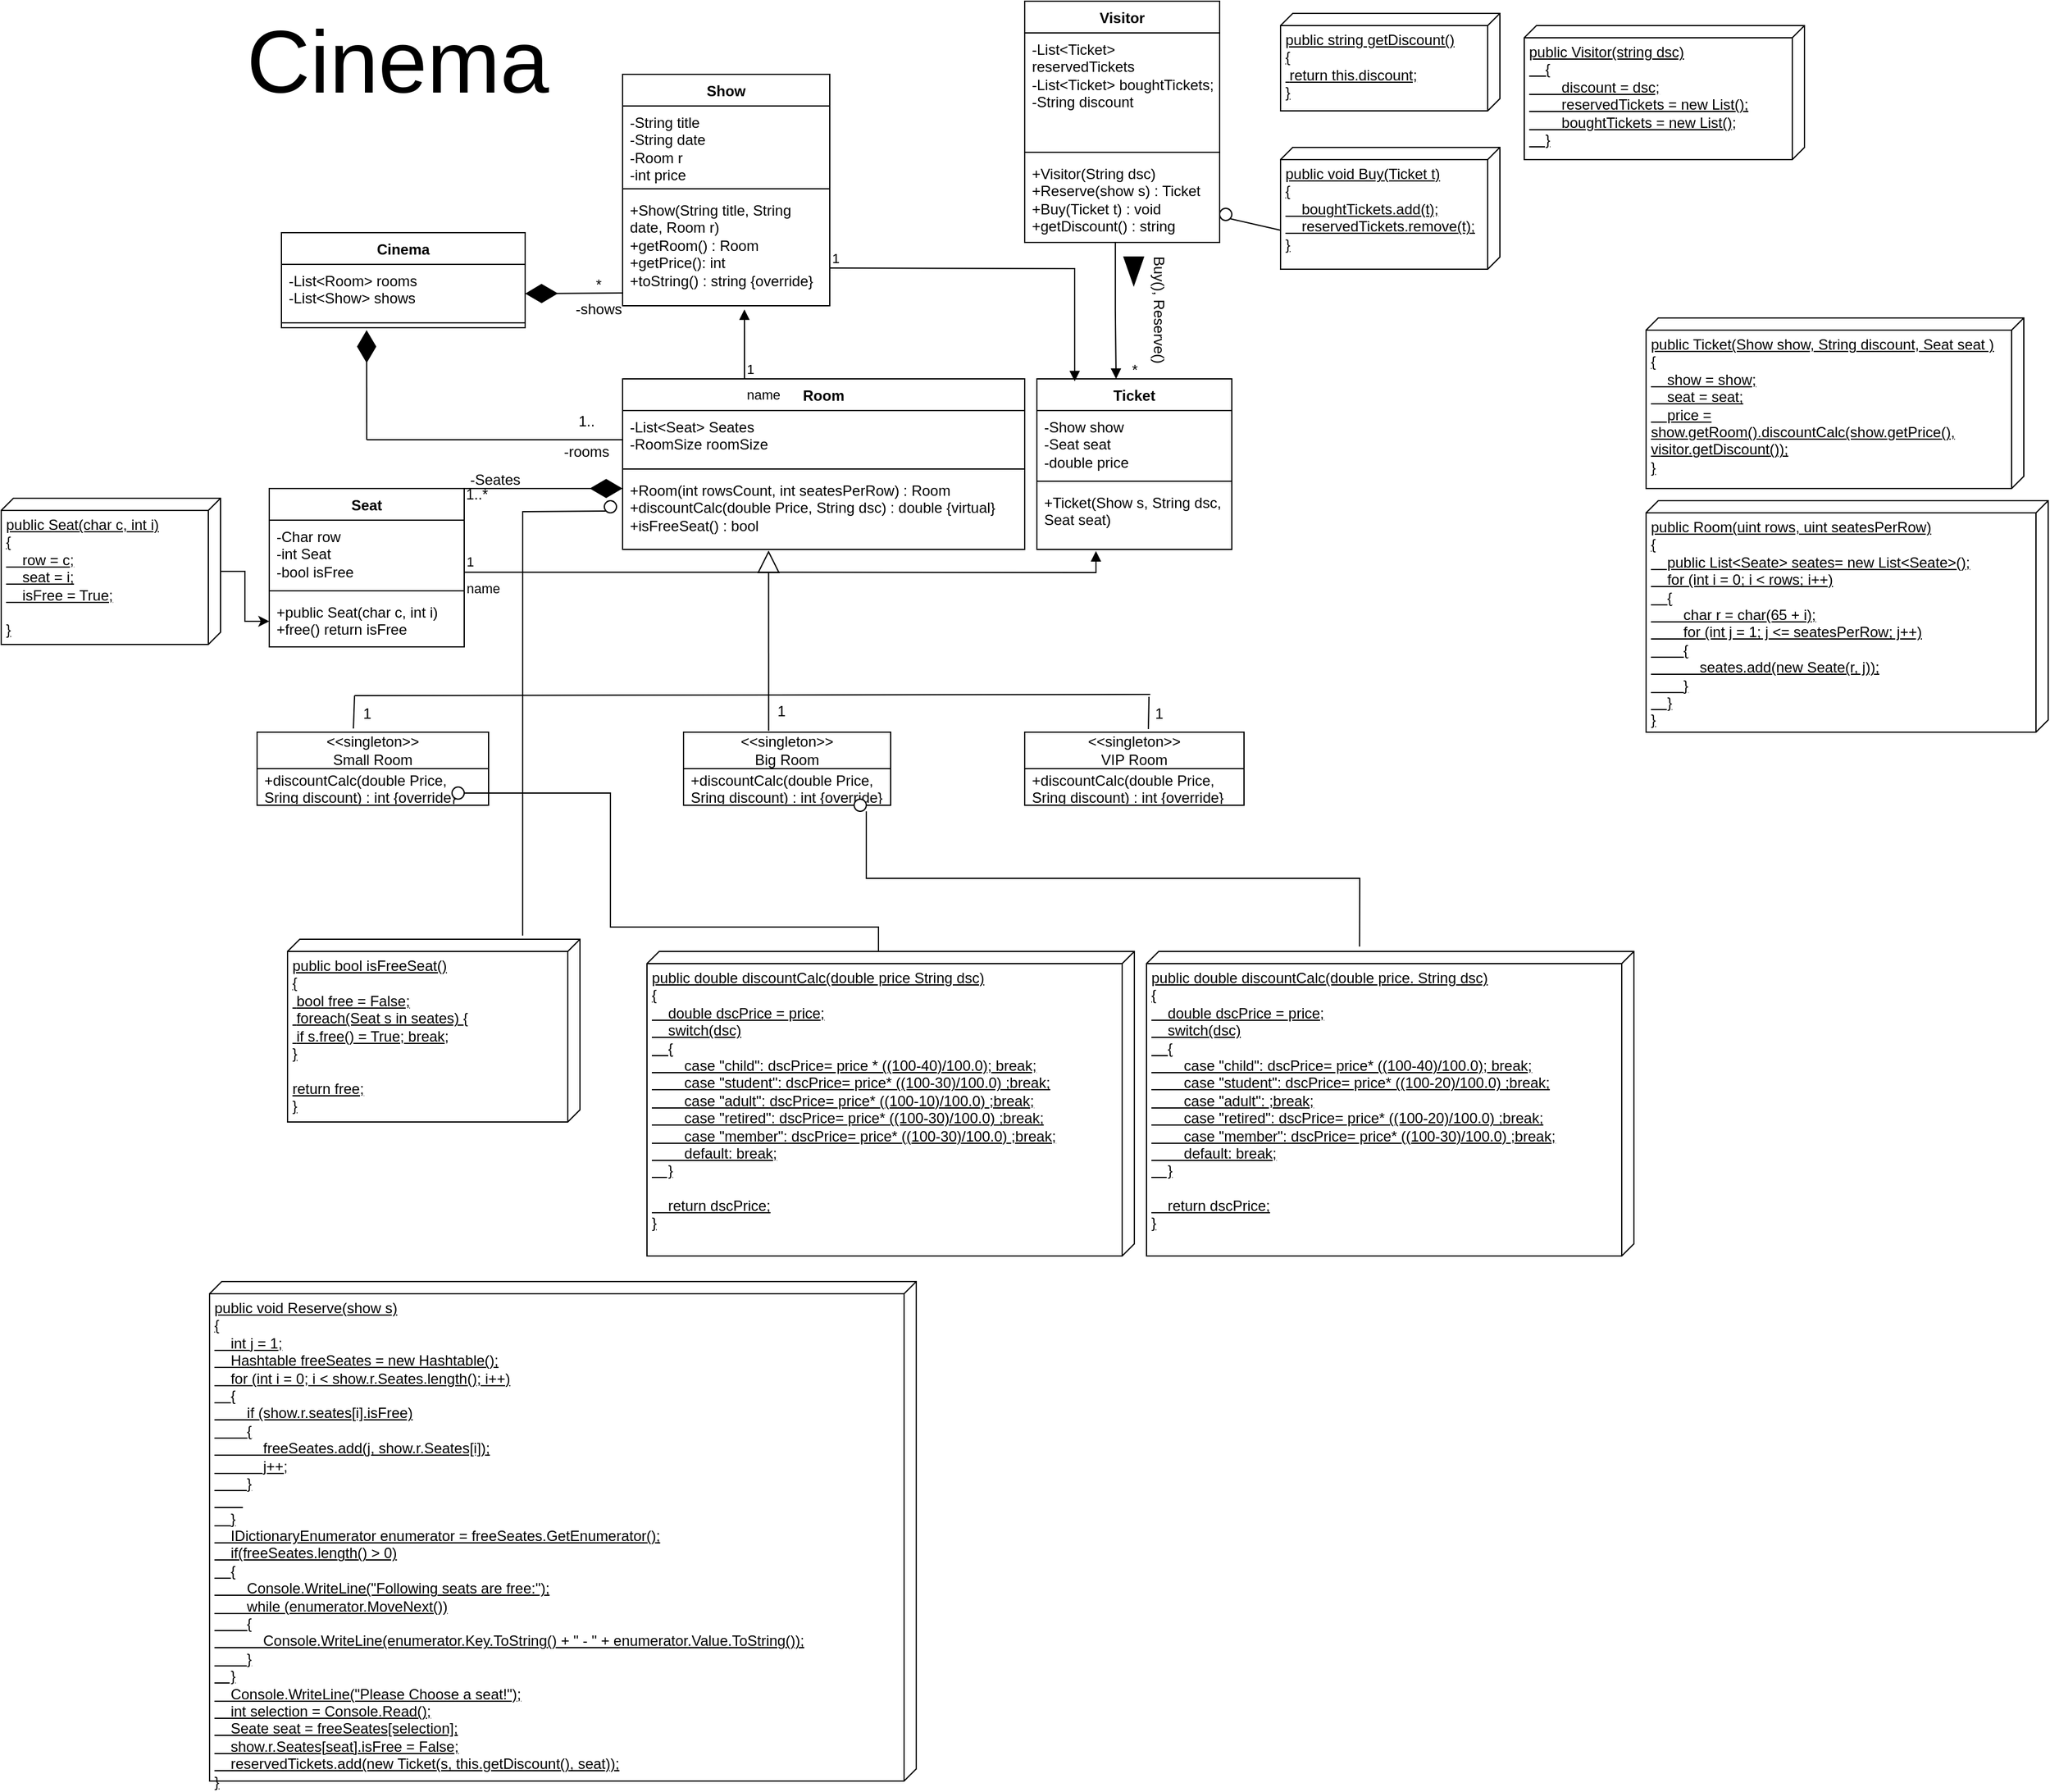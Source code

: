 <mxfile version="21.3.6" type="github">
  <diagram name="Page-1" id="c4acf3e9-155e-7222-9cf6-157b1a14988f">
    <mxGraphModel dx="1180" dy="178" grid="1" gridSize="10" guides="1" tooltips="1" connect="1" arrows="1" fold="1" page="1" pageScale="1" pageWidth="850" pageHeight="1100" background="none" math="0" shadow="0">
      <root>
        <mxCell id="0" />
        <mxCell id="1" parent="0" />
        <mxCell id="Fub8hcJ4NYJPcRC2N2-U-1" value="&amp;lt;&amp;lt;singleton&amp;gt;&amp;gt;&lt;br&gt;&lt;div&gt;Small Room&lt;/div&gt;" style="swimlane;fontStyle=0;childLayout=stackLayout;horizontal=1;startSize=30;horizontalStack=0;resizeParent=1;resizeParentMax=0;resizeLast=0;collapsible=1;marginBottom=0;whiteSpace=wrap;html=1;" parent="1" vertex="1">
          <mxGeometry x="30" y="610" width="190" height="60" as="geometry" />
        </mxCell>
        <mxCell id="Fub8hcJ4NYJPcRC2N2-U-2" value="+discountCalc(double Price, Sring discount) : int {override}" style="text;strokeColor=none;fillColor=none;align=left;verticalAlign=middle;spacingLeft=4;spacingRight=4;overflow=hidden;points=[[0,0.5],[1,0.5]];portConstraint=eastwest;rotatable=0;whiteSpace=wrap;html=1;" parent="Fub8hcJ4NYJPcRC2N2-U-1" vertex="1">
          <mxGeometry y="30" width="190" height="30" as="geometry" />
        </mxCell>
        <mxCell id="Fub8hcJ4NYJPcRC2N2-U-5" value="&lt;div&gt;&amp;lt;&amp;lt;singleton&amp;gt;&amp;gt;&lt;/div&gt;&lt;div&gt;Big Room&lt;/div&gt;" style="swimlane;fontStyle=0;childLayout=stackLayout;horizontal=1;startSize=30;horizontalStack=0;resizeParent=1;resizeParentMax=0;resizeLast=0;collapsible=1;marginBottom=0;whiteSpace=wrap;html=1;" parent="1" vertex="1">
          <mxGeometry x="380" y="610" width="170" height="60" as="geometry" />
        </mxCell>
        <mxCell id="Fub8hcJ4NYJPcRC2N2-U-6" value="+discountCalc(double Price, Sring discount) : int {override}" style="text;strokeColor=none;fillColor=none;align=left;verticalAlign=middle;spacingLeft=4;spacingRight=4;overflow=hidden;points=[[0,0.5],[1,0.5]];portConstraint=eastwest;rotatable=0;whiteSpace=wrap;html=1;" parent="Fub8hcJ4NYJPcRC2N2-U-5" vertex="1">
          <mxGeometry y="30" width="170" height="30" as="geometry" />
        </mxCell>
        <mxCell id="Fub8hcJ4NYJPcRC2N2-U-9" value="&amp;lt;&amp;lt;singleton&amp;gt;&amp;gt;&lt;div&gt;VIP Room&lt;/div&gt;" style="swimlane;fontStyle=0;childLayout=stackLayout;horizontal=1;startSize=30;horizontalStack=0;resizeParent=1;resizeParentMax=0;resizeLast=0;collapsible=1;marginBottom=0;whiteSpace=wrap;html=1;" parent="1" vertex="1">
          <mxGeometry x="660" y="610" width="180" height="60" as="geometry" />
        </mxCell>
        <mxCell id="Fub8hcJ4NYJPcRC2N2-U-10" value="+discountCalc(double Price, Sring discount) : int {override}" style="text;strokeColor=none;fillColor=none;align=left;verticalAlign=middle;spacingLeft=4;spacingRight=4;overflow=hidden;points=[[0,0.5],[1,0.5]];portConstraint=eastwest;rotatable=0;whiteSpace=wrap;html=1;" parent="Fub8hcJ4NYJPcRC2N2-U-9" vertex="1">
          <mxGeometry y="30" width="180" height="30" as="geometry" />
        </mxCell>
        <mxCell id="Fub8hcJ4NYJPcRC2N2-U-13" value="" style="endArrow=block;endSize=16;endFill=0;html=1;rounded=0;entryX=0.363;entryY=1.014;entryDx=0;entryDy=0;entryPerimeter=0;exitX=0.162;exitY=1.029;exitDx=0;exitDy=0;exitPerimeter=0;" parent="1" target="mv2xZKtYBl5VgR-Bn2mG-12" edge="1" source="mv2xZKtYBl5VgR-Bn2mG-65">
          <mxGeometry width="160" relative="1" as="geometry">
            <mxPoint x="450" y="600" as="sourcePoint" />
            <mxPoint x="449.46" y="445.01" as="targetPoint" />
          </mxGeometry>
        </mxCell>
        <mxCell id="Fub8hcJ4NYJPcRC2N2-U-14" value="" style="endArrow=none;html=1;rounded=0;entryX=0.267;entryY=-0.033;entryDx=0;entryDy=0;entryPerimeter=0;" parent="1" target="mv2xZKtYBl5VgR-Bn2mG-66" edge="1">
          <mxGeometry width="50" height="50" relative="1" as="geometry">
            <mxPoint x="110" y="580" as="sourcePoint" />
            <mxPoint x="740" y="580" as="targetPoint" />
          </mxGeometry>
        </mxCell>
        <mxCell id="Fub8hcJ4NYJPcRC2N2-U-15" value="" style="endArrow=none;html=1;rounded=0;exitX=0.416;exitY=-0.05;exitDx=0;exitDy=0;exitPerimeter=0;" parent="1" source="Fub8hcJ4NYJPcRC2N2-U-1" edge="1">
          <mxGeometry width="50" height="50" relative="1" as="geometry">
            <mxPoint x="110" y="630" as="sourcePoint" />
            <mxPoint x="110" y="580" as="targetPoint" />
          </mxGeometry>
        </mxCell>
        <mxCell id="Fub8hcJ4NYJPcRC2N2-U-16" value="" style="endArrow=none;html=1;rounded=0;entryX=0.564;entryY=-0.042;entryDx=0;entryDy=0;entryPerimeter=0;exitX=0.233;exitY=0.033;exitDx=0;exitDy=0;exitPerimeter=0;" parent="1" source="mv2xZKtYBl5VgR-Bn2mG-66" target="Fub8hcJ4NYJPcRC2N2-U-9" edge="1">
          <mxGeometry width="50" height="50" relative="1" as="geometry">
            <mxPoint x="740" y="580" as="sourcePoint" />
            <mxPoint x="670" y="530" as="targetPoint" />
          </mxGeometry>
        </mxCell>
        <mxCell id="Fub8hcJ4NYJPcRC2N2-U-17" value="" style="endArrow=diamondThin;endFill=1;endSize=24;html=1;rounded=0;" parent="1" edge="1">
          <mxGeometry width="160" relative="1" as="geometry">
            <mxPoint x="330" y="249.5" as="sourcePoint" />
            <mxPoint x="250" y="250" as="targetPoint" />
          </mxGeometry>
        </mxCell>
        <mxCell id="Fub8hcJ4NYJPcRC2N2-U-18" value="" style="endArrow=diamondThin;endFill=1;endSize=24;html=1;rounded=0;" parent="1" edge="1">
          <mxGeometry width="160" relative="1" as="geometry">
            <mxPoint x="120" y="370" as="sourcePoint" />
            <mxPoint x="119.9" y="280" as="targetPoint" />
          </mxGeometry>
        </mxCell>
        <mxCell id="Fub8hcJ4NYJPcRC2N2-U-20" value="-rooms" style="text;html=1;align=center;verticalAlign=middle;resizable=0;points=[];autosize=1;strokeColor=none;fillColor=none;" parent="1" vertex="1">
          <mxGeometry x="270" y="365" width="60" height="30" as="geometry" />
        </mxCell>
        <mxCell id="Fub8hcJ4NYJPcRC2N2-U-21" value="1.." style="text;html=1;align=center;verticalAlign=middle;resizable=0;points=[];autosize=1;strokeColor=none;fillColor=none;" parent="1" vertex="1">
          <mxGeometry x="280" y="340" width="40" height="30" as="geometry" />
        </mxCell>
        <mxCell id="Fub8hcJ4NYJPcRC2N2-U-22" value="&lt;div&gt;-shows&lt;/div&gt;" style="text;html=1;align=center;verticalAlign=middle;resizable=0;points=[];autosize=1;strokeColor=none;fillColor=none;" parent="1" vertex="1">
          <mxGeometry x="280" y="248" width="60" height="30" as="geometry" />
        </mxCell>
        <mxCell id="Fub8hcJ4NYJPcRC2N2-U-23" value="*" style="text;html=1;align=center;verticalAlign=middle;resizable=0;points=[];autosize=1;strokeColor=none;fillColor=none;" parent="1" vertex="1">
          <mxGeometry x="295" y="228" width="30" height="30" as="geometry" />
        </mxCell>
        <mxCell id="mv2xZKtYBl5VgR-Bn2mG-1" value="Cinema" style="swimlane;fontStyle=1;align=center;verticalAlign=top;childLayout=stackLayout;horizontal=1;startSize=26;horizontalStack=0;resizeParent=1;resizeParentMax=0;resizeLast=0;collapsible=1;marginBottom=0;whiteSpace=wrap;html=1;" parent="1" vertex="1">
          <mxGeometry x="50" y="200" width="200" height="78" as="geometry" />
        </mxCell>
        <mxCell id="mv2xZKtYBl5VgR-Bn2mG-2" value="&lt;div&gt;-List&amp;lt;Room&amp;gt; rooms&lt;/div&gt;&lt;div&gt;-List&amp;lt;Show&amp;gt; shows&lt;br&gt;&lt;/div&gt;" style="text;strokeColor=none;fillColor=none;align=left;verticalAlign=top;spacingLeft=4;spacingRight=4;overflow=hidden;rotatable=0;points=[[0,0.5],[1,0.5]];portConstraint=eastwest;whiteSpace=wrap;html=1;" parent="mv2xZKtYBl5VgR-Bn2mG-1" vertex="1">
          <mxGeometry y="26" width="200" height="44" as="geometry" />
        </mxCell>
        <mxCell id="mv2xZKtYBl5VgR-Bn2mG-3" value="" style="line;strokeWidth=1;fillColor=none;align=left;verticalAlign=middle;spacingTop=-1;spacingLeft=3;spacingRight=3;rotatable=0;labelPosition=right;points=[];portConstraint=eastwest;strokeColor=inherit;" parent="mv2xZKtYBl5VgR-Bn2mG-1" vertex="1">
          <mxGeometry y="70" width="200" height="8" as="geometry" />
        </mxCell>
        <mxCell id="mv2xZKtYBl5VgR-Bn2mG-5" value="Show" style="swimlane;fontStyle=1;align=center;verticalAlign=top;childLayout=stackLayout;horizontal=1;startSize=26;horizontalStack=0;resizeParent=1;resizeParentMax=0;resizeLast=0;collapsible=1;marginBottom=0;whiteSpace=wrap;html=1;" parent="1" vertex="1">
          <mxGeometry x="330" y="70" width="170" height="190" as="geometry" />
        </mxCell>
        <mxCell id="mv2xZKtYBl5VgR-Bn2mG-6" value="&lt;div&gt;-String title&lt;/div&gt;-String date&lt;br&gt;-Room r&lt;br&gt;-int price" style="text;strokeColor=none;fillColor=none;align=left;verticalAlign=top;spacingLeft=4;spacingRight=4;overflow=hidden;rotatable=0;points=[[0,0.5],[1,0.5]];portConstraint=eastwest;whiteSpace=wrap;html=1;" parent="mv2xZKtYBl5VgR-Bn2mG-5" vertex="1">
          <mxGeometry y="26" width="170" height="64" as="geometry" />
        </mxCell>
        <mxCell id="mv2xZKtYBl5VgR-Bn2mG-7" value="" style="line;strokeWidth=1;fillColor=none;align=left;verticalAlign=middle;spacingTop=-1;spacingLeft=3;spacingRight=3;rotatable=0;labelPosition=right;points=[];portConstraint=eastwest;strokeColor=inherit;" parent="mv2xZKtYBl5VgR-Bn2mG-5" vertex="1">
          <mxGeometry y="90" width="170" height="8" as="geometry" />
        </mxCell>
        <mxCell id="mv2xZKtYBl5VgR-Bn2mG-8" value="+Show(String title, String date, Room r)&lt;br&gt;&lt;div&gt;+getRoom() : Room&lt;/div&gt;&lt;div&gt;+getPrice(): int&lt;/div&gt;&lt;div&gt;+toString() : string {override}&lt;br&gt;&lt;/div&gt;" style="text;strokeColor=none;fillColor=none;align=left;verticalAlign=top;spacingLeft=4;spacingRight=4;overflow=hidden;rotatable=0;points=[[0,0.5],[1,0.5]];portConstraint=eastwest;whiteSpace=wrap;html=1;" parent="mv2xZKtYBl5VgR-Bn2mG-5" vertex="1">
          <mxGeometry y="98" width="170" height="92" as="geometry" />
        </mxCell>
        <mxCell id="mv2xZKtYBl5VgR-Bn2mG-9" value="Room" style="swimlane;fontStyle=1;align=center;verticalAlign=top;childLayout=stackLayout;horizontal=1;startSize=26;horizontalStack=0;resizeParent=1;resizeParentMax=0;resizeLast=0;collapsible=1;marginBottom=0;whiteSpace=wrap;html=1;" parent="1" vertex="1">
          <mxGeometry x="330" y="320" width="330" height="140" as="geometry" />
        </mxCell>
        <mxCell id="mv2xZKtYBl5VgR-Bn2mG-10" value="&lt;div&gt;-List&amp;lt;Seat&amp;gt; Seates&lt;br&gt;-RoomSize roomSize&lt;br&gt;&lt;/div&gt;" style="text;strokeColor=none;fillColor=none;align=left;verticalAlign=top;spacingLeft=4;spacingRight=4;overflow=hidden;rotatable=0;points=[[0,0.5],[1,0.5]];portConstraint=eastwest;whiteSpace=wrap;html=1;" parent="mv2xZKtYBl5VgR-Bn2mG-9" vertex="1">
          <mxGeometry y="26" width="330" height="44" as="geometry" />
        </mxCell>
        <mxCell id="mv2xZKtYBl5VgR-Bn2mG-11" value="" style="line;strokeWidth=1;fillColor=none;align=left;verticalAlign=middle;spacingTop=-1;spacingLeft=3;spacingRight=3;rotatable=0;labelPosition=right;points=[];portConstraint=eastwest;strokeColor=inherit;" parent="mv2xZKtYBl5VgR-Bn2mG-9" vertex="1">
          <mxGeometry y="70" width="330" height="8" as="geometry" />
        </mxCell>
        <mxCell id="mv2xZKtYBl5VgR-Bn2mG-12" value="&lt;div&gt;+Room(int rowsCount, int seatesPerRow) : Room&lt;br&gt;&lt;/div&gt;&lt;div&gt;+discountCalc(double Price, String dsc) : double {virtual}&lt;br&gt;+isFreeSeat() : bool&lt;br&gt;&lt;/div&gt;" style="text;strokeColor=none;fillColor=none;align=left;verticalAlign=top;spacingLeft=4;spacingRight=4;overflow=hidden;rotatable=0;points=[[0,0.5],[1,0.5]];portConstraint=eastwest;whiteSpace=wrap;html=1;" parent="mv2xZKtYBl5VgR-Bn2mG-9" vertex="1">
          <mxGeometry y="78" width="330" height="62" as="geometry" />
        </mxCell>
        <mxCell id="mv2xZKtYBl5VgR-Bn2mG-13" value="Visitor" style="swimlane;fontStyle=1;align=center;verticalAlign=top;childLayout=stackLayout;horizontal=1;startSize=26;horizontalStack=0;resizeParent=1;resizeParentMax=0;resizeLast=0;collapsible=1;marginBottom=0;whiteSpace=wrap;html=1;" parent="1" vertex="1">
          <mxGeometry x="660" y="10" width="160" height="198" as="geometry" />
        </mxCell>
        <mxCell id="mv2xZKtYBl5VgR-Bn2mG-14" value="&lt;div&gt;-List&amp;lt;Ticket&amp;gt; reservedTickets&lt;/div&gt;&lt;div&gt;-List&amp;lt;Ticket&amp;gt; boughtTickets;&lt;br&gt;&lt;/div&gt;-String discount" style="text;strokeColor=none;fillColor=none;align=left;verticalAlign=top;spacingLeft=4;spacingRight=4;overflow=hidden;rotatable=0;points=[[0,0.5],[1,0.5]];portConstraint=eastwest;whiteSpace=wrap;html=1;" parent="mv2xZKtYBl5VgR-Bn2mG-13" vertex="1">
          <mxGeometry y="26" width="160" height="94" as="geometry" />
        </mxCell>
        <mxCell id="mv2xZKtYBl5VgR-Bn2mG-15" value="" style="line;strokeWidth=1;fillColor=none;align=left;verticalAlign=middle;spacingTop=-1;spacingLeft=3;spacingRight=3;rotatable=0;labelPosition=right;points=[];portConstraint=eastwest;strokeColor=inherit;" parent="mv2xZKtYBl5VgR-Bn2mG-13" vertex="1">
          <mxGeometry y="120" width="160" height="8" as="geometry" />
        </mxCell>
        <mxCell id="mv2xZKtYBl5VgR-Bn2mG-16" value="&lt;div&gt;+Visitor(String dsc)&lt;br&gt;+Reserve(show s) : Ticket&lt;br&gt;&lt;/div&gt;&lt;div&gt;+Buy(Ticket t) : void&lt;/div&gt;&lt;div&gt;+getDiscount() : string&lt;br&gt;&lt;/div&gt;&lt;div&gt;&lt;br&gt;&lt;/div&gt;" style="text;strokeColor=none;fillColor=none;align=left;verticalAlign=top;spacingLeft=4;spacingRight=4;overflow=hidden;rotatable=0;points=[[0,0.5],[1,0.5]];portConstraint=eastwest;whiteSpace=wrap;html=1;" parent="mv2xZKtYBl5VgR-Bn2mG-13" vertex="1">
          <mxGeometry y="128" width="160" height="70" as="geometry" />
        </mxCell>
        <mxCell id="mv2xZKtYBl5VgR-Bn2mG-17" value="" style="endArrow=none;html=1;rounded=0;" parent="1" edge="1">
          <mxGeometry width="50" height="50" relative="1" as="geometry">
            <mxPoint x="120" y="370" as="sourcePoint" />
            <mxPoint x="330" y="370" as="targetPoint" />
            <Array as="points" />
          </mxGeometry>
        </mxCell>
        <mxCell id="mv2xZKtYBl5VgR-Bn2mG-19" value="Ticket" style="swimlane;fontStyle=1;align=center;verticalAlign=top;childLayout=stackLayout;horizontal=1;startSize=26;horizontalStack=0;resizeParent=1;resizeParentMax=0;resizeLast=0;collapsible=1;marginBottom=0;whiteSpace=wrap;html=1;" parent="1" vertex="1">
          <mxGeometry x="670" y="320" width="160" height="140" as="geometry" />
        </mxCell>
        <mxCell id="mv2xZKtYBl5VgR-Bn2mG-20" value="-Show show&lt;br&gt;-Seat seat&lt;br&gt;-double price" style="text;strokeColor=none;fillColor=none;align=left;verticalAlign=top;spacingLeft=4;spacingRight=4;overflow=hidden;rotatable=0;points=[[0,0.5],[1,0.5]];portConstraint=eastwest;whiteSpace=wrap;html=1;" parent="mv2xZKtYBl5VgR-Bn2mG-19" vertex="1">
          <mxGeometry y="26" width="160" height="54" as="geometry" />
        </mxCell>
        <mxCell id="mv2xZKtYBl5VgR-Bn2mG-21" value="" style="line;strokeWidth=1;fillColor=none;align=left;verticalAlign=middle;spacingTop=-1;spacingLeft=3;spacingRight=3;rotatable=0;labelPosition=right;points=[];portConstraint=eastwest;strokeColor=inherit;" parent="mv2xZKtYBl5VgR-Bn2mG-19" vertex="1">
          <mxGeometry y="80" width="160" height="8" as="geometry" />
        </mxCell>
        <mxCell id="mv2xZKtYBl5VgR-Bn2mG-22" value="+Ticket(Show s, String dsc, Seat seat)" style="text;strokeColor=none;fillColor=none;align=left;verticalAlign=top;spacingLeft=4;spacingRight=4;overflow=hidden;rotatable=0;points=[[0,0.5],[1,0.5]];portConstraint=eastwest;whiteSpace=wrap;html=1;" parent="mv2xZKtYBl5VgR-Bn2mG-19" vertex="1">
          <mxGeometry y="88" width="160" height="52" as="geometry" />
        </mxCell>
        <mxCell id="mv2xZKtYBl5VgR-Bn2mG-23" value="" style="shape=mxgraph.arrows2.wedgeArrow;html=1;bendable=0;startWidth=8;fillColor=strokeColor;defaultFillColor=invert;defaultGradientColor=invert;rounded=0;" parent="1" edge="1">
          <mxGeometry width="100" height="100" relative="1" as="geometry">
            <mxPoint x="749.5" y="220" as="sourcePoint" />
            <mxPoint x="749.5" y="243" as="targetPoint" />
          </mxGeometry>
        </mxCell>
        <mxCell id="mv2xZKtYBl5VgR-Bn2mG-24" value="Buy(), Reserve()" style="text;html=1;align=center;verticalAlign=middle;resizable=0;points=[];autosize=1;strokeColor=none;fillColor=none;rotation=90;" parent="1" vertex="1">
          <mxGeometry x="715" y="248" width="110" height="30" as="geometry" />
        </mxCell>
        <mxCell id="mv2xZKtYBl5VgR-Bn2mG-25" value="Seat" style="swimlane;fontStyle=1;align=center;verticalAlign=top;childLayout=stackLayout;horizontal=1;startSize=26;horizontalStack=0;resizeParent=1;resizeParentMax=0;resizeLast=0;collapsible=1;marginBottom=0;whiteSpace=wrap;html=1;" parent="1" vertex="1">
          <mxGeometry x="40" y="410" width="160" height="130" as="geometry" />
        </mxCell>
        <mxCell id="mv2xZKtYBl5VgR-Bn2mG-26" value="-Char row&lt;br&gt;-int Seat&lt;br&gt;-bool isFree" style="text;strokeColor=none;fillColor=none;align=left;verticalAlign=top;spacingLeft=4;spacingRight=4;overflow=hidden;rotatable=0;points=[[0,0.5],[1,0.5]];portConstraint=eastwest;whiteSpace=wrap;html=1;" parent="mv2xZKtYBl5VgR-Bn2mG-25" vertex="1">
          <mxGeometry y="26" width="160" height="54" as="geometry" />
        </mxCell>
        <mxCell id="mv2xZKtYBl5VgR-Bn2mG-27" value="" style="line;strokeWidth=1;fillColor=none;align=left;verticalAlign=middle;spacingTop=-1;spacingLeft=3;spacingRight=3;rotatable=0;labelPosition=right;points=[];portConstraint=eastwest;strokeColor=inherit;" parent="mv2xZKtYBl5VgR-Bn2mG-25" vertex="1">
          <mxGeometry y="80" width="160" height="8" as="geometry" />
        </mxCell>
        <mxCell id="mv2xZKtYBl5VgR-Bn2mG-28" value="&lt;div&gt;+public Seat(char c, int i)&lt;br&gt;&lt;/div&gt;&lt;div&gt;+free() return isFree&lt;/div&gt;" style="text;strokeColor=none;fillColor=none;align=left;verticalAlign=top;spacingLeft=4;spacingRight=4;overflow=hidden;rotatable=0;points=[[0,0.5],[1,0.5]];portConstraint=eastwest;whiteSpace=wrap;html=1;" parent="mv2xZKtYBl5VgR-Bn2mG-25" vertex="1">
          <mxGeometry y="88" width="160" height="42" as="geometry" />
        </mxCell>
        <mxCell id="mv2xZKtYBl5VgR-Bn2mG-29" value="&lt;font style=&quot;font-size: 72px;&quot;&gt;Cinema&lt;/font&gt;" style="text;html=1;align=center;verticalAlign=middle;resizable=0;points=[];autosize=1;strokeColor=none;fillColor=none;" parent="1" vertex="1">
          <mxGeometry x="10" y="10" width="270" height="100" as="geometry" />
        </mxCell>
        <mxCell id="mv2xZKtYBl5VgR-Bn2mG-30" value="public bool isFreeSeat()&lt;br&gt;&lt;div&gt;{&lt;/div&gt;&lt;div&gt;&lt;span style=&quot;white-space: pre;&quot;&gt; &lt;/span&gt;bool free = False;&lt;br&gt;&lt;/div&gt;&lt;div&gt;&lt;span style=&quot;white-space: pre;&quot;&gt; &lt;/span&gt;foreach(Seat s in seates) {&lt;/div&gt;&lt;div&gt;&lt;span style=&quot;white-space: pre;&quot;&gt; &lt;/span&gt;if s.free() = True; break; &lt;br&gt;&lt;/div&gt;&lt;div&gt;}&lt;/div&gt;&lt;div&gt;&lt;br&gt;&lt;/div&gt;&lt;div&gt;return free;&lt;br&gt;&lt;/div&gt;&lt;div&gt;}&lt;/div&gt;" style="verticalAlign=top;align=left;spacingTop=8;spacingLeft=2;spacingRight=12;shape=cube;size=10;direction=south;fontStyle=4;html=1;whiteSpace=wrap;" parent="1" vertex="1">
          <mxGeometry x="55" y="780" width="240" height="150" as="geometry" />
        </mxCell>
        <mxCell id="mv2xZKtYBl5VgR-Bn2mG-31" value="public double discountCalc(double price String dsc)&lt;br&gt;{&lt;br&gt;&amp;nbsp;&amp;nbsp; &amp;nbsp;double dscPrice = price;&lt;br&gt;&amp;nbsp;&amp;nbsp; &amp;nbsp;switch(dsc) &lt;br&gt;&amp;nbsp;&amp;nbsp; &amp;nbsp;{&lt;br&gt;&amp;nbsp;&amp;nbsp; &amp;nbsp;&amp;nbsp;&amp;nbsp;&amp;nbsp; case &quot;child&quot;: dscPrice= price * ((100-40)/100.0); break;&lt;br&gt;&amp;nbsp;&amp;nbsp; &amp;nbsp;&amp;nbsp;&amp;nbsp;&amp;nbsp; case &quot;student&quot;: dscPrice= price* ((100-30)/100.0) ;break;&lt;br&gt;&amp;nbsp;&amp;nbsp; &amp;nbsp;&amp;nbsp;&amp;nbsp;&amp;nbsp; case &quot;adult&quot;: dscPrice= price* ((100-10)/100.0) ;break;&lt;br&gt;&amp;nbsp;&amp;nbsp; &amp;nbsp;&amp;nbsp;&amp;nbsp;&amp;nbsp; case &quot;retired&quot;: dscPrice= price* ((100-30)/100.0) ;break;&lt;br&gt;&amp;nbsp;&amp;nbsp; &amp;nbsp;&amp;nbsp;&amp;nbsp;&amp;nbsp; case &quot;member&quot;: dscPrice= price* ((100-30)/100.0) ;break;&lt;br&gt;&amp;nbsp;&amp;nbsp; &amp;nbsp;&amp;nbsp;&amp;nbsp;&amp;nbsp; default: break;&lt;br&gt;&amp;nbsp;&amp;nbsp; &amp;nbsp;}&lt;br&gt;&lt;br&gt;&amp;nbsp;&amp;nbsp; &amp;nbsp;return dscPrice;&lt;br&gt;}" style="verticalAlign=top;align=left;spacingTop=8;spacingLeft=2;spacingRight=12;shape=cube;size=10;direction=south;fontStyle=4;html=1;whiteSpace=wrap;" parent="1" vertex="1">
          <mxGeometry x="350" y="790" width="400" height="250" as="geometry" />
        </mxCell>
        <mxCell id="mv2xZKtYBl5VgR-Bn2mG-33" value="public double discountCalc(double price. String dsc)&lt;br&gt;{&lt;br&gt;&amp;nbsp;&amp;nbsp;&amp;nbsp; double dscPrice = price;&lt;br&gt;&amp;nbsp;&amp;nbsp; &amp;nbsp;switch(dsc) &lt;br&gt;&amp;nbsp;&amp;nbsp; &amp;nbsp;{&lt;br&gt;&amp;nbsp;&amp;nbsp; &amp;nbsp;&amp;nbsp;&amp;nbsp;&amp;nbsp; case &quot;child&quot;: dscPrice= price* ((100-40)/100.0); break;&lt;br&gt;&amp;nbsp;&amp;nbsp; &amp;nbsp;&amp;nbsp;&amp;nbsp;&amp;nbsp; case &quot;student&quot;: dscPrice= price* ((100-20)/100.0) ;break;&lt;br&gt;&amp;nbsp;&amp;nbsp; &amp;nbsp;&amp;nbsp;&amp;nbsp;&amp;nbsp; case &quot;adult&quot;: ;break;&lt;br&gt;&amp;nbsp;&amp;nbsp; &amp;nbsp;&amp;nbsp;&amp;nbsp;&amp;nbsp; case &quot;retired&quot;: dscPrice= price* ((100-20)/100.0) ;break;&lt;br&gt;&amp;nbsp;&amp;nbsp; &amp;nbsp;&amp;nbsp;&amp;nbsp;&amp;nbsp; case &quot;member&quot;: dscPrice= price* ((100-30)/100.0) ;break;&lt;br&gt;&amp;nbsp;&amp;nbsp; &amp;nbsp;&amp;nbsp;&amp;nbsp;&amp;nbsp; default: break;&lt;br&gt;&amp;nbsp;&amp;nbsp; &amp;nbsp;}&lt;br&gt;&lt;br&gt;&amp;nbsp;&amp;nbsp; &amp;nbsp;return dscPrice;&lt;br&gt;}" style="verticalAlign=top;align=left;spacingTop=8;spacingLeft=2;spacingRight=12;shape=cube;size=10;direction=south;fontStyle=4;html=1;whiteSpace=wrap;" parent="1" vertex="1">
          <mxGeometry x="760" y="790" width="400" height="250" as="geometry" />
        </mxCell>
        <mxCell id="mv2xZKtYBl5VgR-Bn2mG-41" value="" style="ellipse;whiteSpace=wrap;html=1;aspect=fixed;" parent="1" vertex="1">
          <mxGeometry x="520" y="665" width="10" height="10" as="geometry" />
        </mxCell>
        <mxCell id="mv2xZKtYBl5VgR-Bn2mG-42" value="" style="endArrow=none;html=1;rounded=0;entryX=1;entryY=0.5;entryDx=0;entryDy=0;" parent="1" target="mv2xZKtYBl5VgR-Bn2mG-43" edge="1">
          <mxGeometry width="50" height="50" relative="1" as="geometry">
            <mxPoint x="540" y="790" as="sourcePoint" />
            <mxPoint x="200" y="680" as="targetPoint" />
            <Array as="points">
              <mxPoint x="540" y="770" />
              <mxPoint x="320" y="770" />
              <mxPoint x="320" y="660" />
            </Array>
          </mxGeometry>
        </mxCell>
        <mxCell id="mv2xZKtYBl5VgR-Bn2mG-43" value="" style="ellipse;whiteSpace=wrap;html=1;aspect=fixed;" parent="1" vertex="1">
          <mxGeometry x="190" y="655" width="10" height="10" as="geometry" />
        </mxCell>
        <mxCell id="mv2xZKtYBl5VgR-Bn2mG-45" value="" style="ellipse;whiteSpace=wrap;html=1;aspect=fixed;" parent="1" vertex="1">
          <mxGeometry x="315" y="420" width="10" height="10" as="geometry" />
        </mxCell>
        <mxCell id="mv2xZKtYBl5VgR-Bn2mG-46" value="" style="endArrow=none;html=1;rounded=0;exitX=-0.02;exitY=0.196;exitDx=0;exitDy=0;exitPerimeter=0;entryX=0;entryY=1;entryDx=0;entryDy=0;" parent="1" source="mv2xZKtYBl5VgR-Bn2mG-30" target="mv2xZKtYBl5VgR-Bn2mG-45" edge="1">
          <mxGeometry width="50" height="50" relative="1" as="geometry">
            <mxPoint x="320" y="760" as="sourcePoint" />
            <mxPoint x="250" y="420" as="targetPoint" />
            <Array as="points">
              <mxPoint x="248" y="429" />
            </Array>
          </mxGeometry>
        </mxCell>
        <mxCell id="mv2xZKtYBl5VgR-Bn2mG-47" value="public void Reserve(show s) &lt;br&gt;{&lt;br&gt;&amp;nbsp;&amp;nbsp; &amp;nbsp;int j = 1;&lt;br&gt;&amp;nbsp;&amp;nbsp; &amp;nbsp;Hashtable freeSeates = new Hashtable();&lt;br&gt;&amp;nbsp;&amp;nbsp; &amp;nbsp;for (int i = 0; i &amp;lt; show.r.Seates.length(); i++) &lt;br&gt;&amp;nbsp;&amp;nbsp; &amp;nbsp;{&lt;br&gt;&amp;nbsp;&amp;nbsp; &amp;nbsp;&amp;nbsp;&amp;nbsp;&amp;nbsp; if (show.r.seates[i].isFree)&lt;br&gt;&amp;nbsp;&amp;nbsp; &amp;nbsp;&amp;nbsp;&amp;nbsp;&amp;nbsp; {&lt;br&gt;&amp;nbsp;&amp;nbsp; &amp;nbsp;&amp;nbsp;&amp;nbsp;&amp;nbsp; &amp;nbsp;&amp;nbsp;&amp;nbsp; freeSeates.add(j, show.r.Seates[i]);&lt;br&gt;&amp;nbsp;&amp;nbsp; &amp;nbsp;&amp;nbsp;&amp;nbsp;&amp;nbsp; &amp;nbsp;&amp;nbsp;&amp;nbsp; j++;&lt;br&gt;&amp;nbsp;&amp;nbsp; &amp;nbsp;&amp;nbsp;&amp;nbsp;&amp;nbsp; }&lt;br&gt;&amp;nbsp;&amp;nbsp; &amp;nbsp;&amp;nbsp;&amp;nbsp;&amp;nbsp; &lt;br&gt;&amp;nbsp;&amp;nbsp; &amp;nbsp;}&lt;br&gt;&amp;nbsp;&amp;nbsp; &amp;nbsp;IDictionaryEnumerator enumerator = freeSeates.GetEnumerator();&lt;br&gt;&amp;nbsp;&amp;nbsp; &amp;nbsp;if(freeSeates.length() &amp;gt; 0)&lt;br&gt;&amp;nbsp;&amp;nbsp; &amp;nbsp;{&lt;br&gt;&amp;nbsp;&amp;nbsp; &amp;nbsp;&amp;nbsp;&amp;nbsp;&amp;nbsp; Console.WriteLine(&quot;Following seats are free:&quot;);&lt;br&gt;&amp;nbsp;&amp;nbsp; &amp;nbsp;&amp;nbsp;&amp;nbsp;&amp;nbsp; while (enumerator.MoveNext())&lt;br&gt;&amp;nbsp;&amp;nbsp; &amp;nbsp;&amp;nbsp;&amp;nbsp;&amp;nbsp; {&lt;br&gt;&amp;nbsp;&amp;nbsp; &amp;nbsp;&amp;nbsp;&amp;nbsp;&amp;nbsp; &amp;nbsp;&amp;nbsp;&amp;nbsp; Console.WriteLine(enumerator.Key.ToString() + &quot; - &quot; + enumerator.Value.ToString());&lt;br&gt;&amp;nbsp;&amp;nbsp; &amp;nbsp;&amp;nbsp;&amp;nbsp;&amp;nbsp; }&lt;br&gt;&amp;nbsp;&amp;nbsp; &amp;nbsp;}&lt;br&gt;&amp;nbsp;&amp;nbsp; &amp;nbsp;Console.WriteLine(&quot;Please Choose a seat!&quot;);&lt;br&gt;&amp;nbsp;&amp;nbsp; &amp;nbsp;int selection = Console.Read();&lt;br&gt;&lt;div&gt;&amp;nbsp;&amp;nbsp;&amp;nbsp; Seate seat = freeSeates[selection];&lt;/div&gt;&lt;div&gt;&amp;nbsp;&amp;nbsp;&amp;nbsp; show.r.Seates[seat].isFree = False;&lt;br&gt;&lt;/div&gt;&amp;nbsp;&amp;nbsp;&amp;nbsp; reservedTickets.add(new Ticket(s, this.getDiscount(), seat));&lt;br&gt;}" style="verticalAlign=top;align=left;spacingTop=8;spacingLeft=2;spacingRight=12;shape=cube;size=10;direction=south;fontStyle=4;html=1;whiteSpace=wrap;" parent="1" vertex="1">
          <mxGeometry x="-9" y="1061" width="580" height="410" as="geometry" />
        </mxCell>
        <mxCell id="mv2xZKtYBl5VgR-Bn2mG-49" value="*" style="text;html=1;align=center;verticalAlign=middle;resizable=0;points=[];autosize=1;strokeColor=none;fillColor=none;" parent="1" vertex="1">
          <mxGeometry x="735" y="298" width="30" height="30" as="geometry" />
        </mxCell>
        <mxCell id="mv2xZKtYBl5VgR-Bn2mG-50" value="" style="endArrow=diamondThin;endFill=1;endSize=24;html=1;rounded=0;" parent="1" edge="1">
          <mxGeometry width="160" relative="1" as="geometry">
            <mxPoint x="200" y="410" as="sourcePoint" />
            <mxPoint x="330" y="410" as="targetPoint" />
          </mxGeometry>
        </mxCell>
        <mxCell id="mv2xZKtYBl5VgR-Bn2mG-51" value="-Seates" style="text;html=1;align=center;verticalAlign=middle;resizable=0;points=[];autosize=1;strokeColor=none;fillColor=none;" parent="1" vertex="1">
          <mxGeometry x="190" y="388" width="70" height="30" as="geometry" />
        </mxCell>
        <mxCell id="mv2xZKtYBl5VgR-Bn2mG-52" value="1..*" style="text;html=1;align=center;verticalAlign=middle;resizable=0;points=[];autosize=1;strokeColor=none;fillColor=none;" parent="1" vertex="1">
          <mxGeometry x="190" y="400" width="40" height="30" as="geometry" />
        </mxCell>
        <mxCell id="mv2xZKtYBl5VgR-Bn2mG-54" value="public void Buy(Ticket t)&lt;br&gt;{&lt;br&gt;&amp;nbsp;&amp;nbsp; &amp;nbsp;boughtTickets.add(t);&lt;br&gt;&amp;nbsp;&amp;nbsp; &amp;nbsp;reservedTickets.remove(t);&lt;br&gt;}" style="verticalAlign=top;align=left;spacingTop=8;spacingLeft=2;spacingRight=12;shape=cube;size=10;direction=south;fontStyle=4;html=1;whiteSpace=wrap;" parent="1" vertex="1">
          <mxGeometry x="870" y="130" width="180" height="100" as="geometry" />
        </mxCell>
        <mxCell id="mv2xZKtYBl5VgR-Bn2mG-55" value="" style="ellipse;whiteSpace=wrap;html=1;aspect=fixed;" parent="1" vertex="1">
          <mxGeometry x="820" y="180" width="10" height="10" as="geometry" />
        </mxCell>
        <mxCell id="mv2xZKtYBl5VgR-Bn2mG-56" value="" style="endArrow=none;html=1;rounded=0;exitX=1;exitY=1;exitDx=0;exitDy=0;" parent="1" source="mv2xZKtYBl5VgR-Bn2mG-55" edge="1">
          <mxGeometry width="50" height="50" relative="1" as="geometry">
            <mxPoint x="820" y="248" as="sourcePoint" />
            <mxPoint x="870" y="198" as="targetPoint" />
          </mxGeometry>
        </mxCell>
        <mxCell id="mv2xZKtYBl5VgR-Bn2mG-62" value="" style="endArrow=none;html=1;rounded=0;entryX=-0.016;entryY=0.563;entryDx=0;entryDy=0;entryPerimeter=0;" parent="1" target="mv2xZKtYBl5VgR-Bn2mG-33" edge="1">
          <mxGeometry width="50" height="50" relative="1" as="geometry">
            <mxPoint x="530" y="675" as="sourcePoint" />
            <mxPoint x="530" y="720" as="targetPoint" />
            <Array as="points">
              <mxPoint x="530" y="730" />
              <mxPoint x="935" y="730" />
            </Array>
          </mxGeometry>
        </mxCell>
        <mxCell id="mv2xZKtYBl5VgR-Bn2mG-64" value="1" style="text;html=1;align=center;verticalAlign=middle;resizable=0;points=[];autosize=1;strokeColor=none;fillColor=none;rotation=0;" parent="1" vertex="1">
          <mxGeometry x="105" y="580" width="30" height="30" as="geometry" />
        </mxCell>
        <mxCell id="mv2xZKtYBl5VgR-Bn2mG-65" value="1" style="text;html=1;align=center;verticalAlign=middle;resizable=0;points=[];autosize=1;strokeColor=none;fillColor=none;" parent="1" vertex="1">
          <mxGeometry x="445" y="578" width="30" height="30" as="geometry" />
        </mxCell>
        <mxCell id="mv2xZKtYBl5VgR-Bn2mG-66" value="1" style="text;html=1;align=center;verticalAlign=middle;resizable=0;points=[];autosize=1;strokeColor=none;fillColor=none;" parent="1" vertex="1">
          <mxGeometry x="755" y="580" width="30" height="30" as="geometry" />
        </mxCell>
        <mxCell id="mv2xZKtYBl5VgR-Bn2mG-67" value="public Room(uint rows, uint seatesPerRow)&lt;br&gt;{&lt;br&gt;&amp;nbsp;&amp;nbsp; &amp;nbsp;public List&amp;lt;Seate&amp;gt; seates= new List&amp;lt;Seate&amp;gt;();&lt;br&gt;&amp;nbsp;&amp;nbsp; &amp;nbsp;for (int i = 0; i &amp;lt; rows; i++)&lt;br&gt;&amp;nbsp;&amp;nbsp; &amp;nbsp;{&lt;br&gt;&amp;nbsp;&amp;nbsp; &amp;nbsp;&amp;nbsp;&amp;nbsp;&amp;nbsp; char r = char(65 + i);&lt;br&gt;&amp;nbsp;&amp;nbsp; &amp;nbsp;&amp;nbsp;&amp;nbsp;&amp;nbsp; for (int j = 1; j &amp;lt;= seatesPerRow; j++)&lt;br&gt;&amp;nbsp;&amp;nbsp; &amp;nbsp;&amp;nbsp;&amp;nbsp;&amp;nbsp; {&lt;br&gt;&amp;nbsp;&amp;nbsp; &amp;nbsp;&amp;nbsp;&amp;nbsp;&amp;nbsp; &amp;nbsp;&amp;nbsp;&amp;nbsp; seates.add(new Seate(r, j));&lt;br&gt;&amp;nbsp;&amp;nbsp; &amp;nbsp;&amp;nbsp;&amp;nbsp;&amp;nbsp; }&lt;br&gt;&amp;nbsp;&amp;nbsp; &amp;nbsp;}&lt;br&gt;}" style="verticalAlign=top;align=left;spacingTop=8;spacingLeft=2;spacingRight=12;shape=cube;size=10;direction=south;fontStyle=4;html=1;whiteSpace=wrap;" parent="1" vertex="1">
          <mxGeometry x="1170" y="420" width="330" height="190" as="geometry" />
        </mxCell>
        <mxCell id="mv2xZKtYBl5VgR-Bn2mG-69" value="" style="edgeStyle=orthogonalEdgeStyle;rounded=0;orthogonalLoop=1;jettySize=auto;html=1;" parent="1" source="mv2xZKtYBl5VgR-Bn2mG-68" target="mv2xZKtYBl5VgR-Bn2mG-28" edge="1">
          <mxGeometry relative="1" as="geometry" />
        </mxCell>
        <mxCell id="mv2xZKtYBl5VgR-Bn2mG-68" value="public Seat(char c, int i)&lt;br&gt;{&lt;br&gt;&amp;nbsp;&amp;nbsp; &amp;nbsp;row = c;&lt;br&gt;&amp;nbsp;&amp;nbsp; &amp;nbsp;seat = i;&lt;br&gt;&amp;nbsp;&amp;nbsp; &amp;nbsp;isFree = True;&lt;br&gt;&lt;br&gt;}" style="verticalAlign=top;align=left;spacingTop=8;spacingLeft=2;spacingRight=12;shape=cube;size=10;direction=south;fontStyle=4;html=1;whiteSpace=wrap;" parent="1" vertex="1">
          <mxGeometry x="-180" y="418" width="180" height="120" as="geometry" />
        </mxCell>
        <mxCell id="mv2xZKtYBl5VgR-Bn2mG-70" value="public Ticket(Show show, String discount, Seat seat )&lt;br&gt;{&lt;br&gt;&amp;nbsp;&amp;nbsp; &amp;nbsp;show = show;&lt;br&gt;&amp;nbsp;&amp;nbsp; &amp;nbsp;seat = seat;&lt;br&gt;&amp;nbsp;&amp;nbsp; &amp;nbsp;price = show.getRoom().discountCalc(show.getPrice(), visitor.getDiscount());&lt;br&gt;}" style="verticalAlign=top;align=left;spacingTop=8;spacingLeft=2;spacingRight=12;shape=cube;size=10;direction=south;fontStyle=4;html=1;whiteSpace=wrap;" parent="1" vertex="1">
          <mxGeometry x="1170" y="270" width="310" height="140" as="geometry" />
        </mxCell>
        <mxCell id="mv2xZKtYBl5VgR-Bn2mG-71" value="&lt;div&gt;public string getDiscount()&lt;/div&gt;&lt;div&gt;{&lt;/div&gt;&lt;div&gt;&lt;span style=&quot;white-space: pre;&quot;&gt; &lt;/span&gt;return this.discount;&lt;br&gt;&lt;/div&gt;&lt;div&gt;}&lt;/div&gt;" style="verticalAlign=top;align=left;spacingTop=8;spacingLeft=2;spacingRight=12;shape=cube;size=10;direction=south;fontStyle=4;html=1;whiteSpace=wrap;" parent="1" vertex="1">
          <mxGeometry x="870" y="20" width="180" height="80" as="geometry" />
        </mxCell>
        <mxCell id="mv2xZKtYBl5VgR-Bn2mG-72" value="public Visitor(string dsc)&#xa;    {&#xa;        discount = dsc;&#xa;        reservedTickets = new List&lt;Ticket&gt;();&#xa;        boughtTickets = new List&lt;Ticket&gt;();&#xa;    }" style="verticalAlign=top;align=left;spacingTop=8;spacingLeft=2;spacingRight=12;shape=cube;size=10;direction=south;fontStyle=4;html=1;whiteSpace=wrap;" parent="1" vertex="1">
          <mxGeometry x="1070" y="30" width="230" height="110" as="geometry" />
        </mxCell>
        <mxCell id="gOYIMBs8qbMlLiHDaBJU-2" value="" style="endArrow=block;endFill=1;html=1;edgeStyle=orthogonalEdgeStyle;align=left;verticalAlign=top;rounded=0;entryX=0.194;entryY=0.014;entryDx=0;entryDy=0;entryPerimeter=0;" parent="1" target="mv2xZKtYBl5VgR-Bn2mG-19" edge="1">
          <mxGeometry x="-1" relative="1" as="geometry">
            <mxPoint x="500" y="229" as="sourcePoint" />
            <mxPoint x="700" y="230" as="targetPoint" />
          </mxGeometry>
        </mxCell>
        <mxCell id="gOYIMBs8qbMlLiHDaBJU-3" value="1" style="edgeLabel;resizable=0;html=1;align=left;verticalAlign=bottom;" parent="gOYIMBs8qbMlLiHDaBJU-2" connectable="0" vertex="1">
          <mxGeometry x="-1" relative="1" as="geometry" />
        </mxCell>
        <mxCell id="gOYIMBs8qbMlLiHDaBJU-4" value="name" style="endArrow=block;endFill=1;html=1;edgeStyle=orthogonalEdgeStyle;align=left;verticalAlign=top;rounded=0;entryX=0.588;entryY=1.033;entryDx=0;entryDy=0;entryPerimeter=0;" parent="1" source="mv2xZKtYBl5VgR-Bn2mG-9" target="mv2xZKtYBl5VgR-Bn2mG-8" edge="1">
          <mxGeometry x="-1" relative="1" as="geometry">
            <mxPoint x="500" y="400" as="sourcePoint" />
            <mxPoint x="430" y="270" as="targetPoint" />
            <Array as="points">
              <mxPoint x="430" y="280" />
              <mxPoint x="430" y="280" />
            </Array>
          </mxGeometry>
        </mxCell>
        <mxCell id="gOYIMBs8qbMlLiHDaBJU-5" value="1" style="edgeLabel;resizable=0;html=1;align=left;verticalAlign=bottom;" parent="gOYIMBs8qbMlLiHDaBJU-4" connectable="0" vertex="1">
          <mxGeometry x="-1" relative="1" as="geometry" />
        </mxCell>
        <mxCell id="gOYIMBs8qbMlLiHDaBJU-8" value="name" style="endArrow=block;endFill=1;html=1;edgeStyle=orthogonalEdgeStyle;align=left;verticalAlign=top;rounded=0;entryX=0.303;entryY=1.026;entryDx=0;entryDy=0;entryPerimeter=0;" parent="1" target="mv2xZKtYBl5VgR-Bn2mG-22" edge="1">
          <mxGeometry x="-1" relative="1" as="geometry">
            <mxPoint x="200" y="478.78" as="sourcePoint" />
            <mxPoint x="719" y="471.2" as="targetPoint" />
            <Array as="points">
              <mxPoint x="469" y="479" />
              <mxPoint x="719" y="479" />
            </Array>
          </mxGeometry>
        </mxCell>
        <mxCell id="gOYIMBs8qbMlLiHDaBJU-9" value="1" style="edgeLabel;resizable=0;html=1;align=left;verticalAlign=bottom;" parent="gOYIMBs8qbMlLiHDaBJU-8" connectable="0" vertex="1">
          <mxGeometry x="-1" relative="1" as="geometry" />
        </mxCell>
        <mxCell id="gljIpz4kgczkVQyp67Br-1" value="" style="endArrow=block;endFill=1;html=1;edgeStyle=orthogonalEdgeStyle;align=left;verticalAlign=top;rounded=0;exitX=0.465;exitY=1.004;exitDx=0;exitDy=0;exitPerimeter=0;" edge="1" parent="1" source="mv2xZKtYBl5VgR-Bn2mG-16">
          <mxGeometry x="-1" relative="1" as="geometry">
            <mxPoint x="735" y="215" as="sourcePoint" />
            <mxPoint x="735" y="320" as="targetPoint" />
            <Array as="points">
              <mxPoint x="734" y="264" />
              <mxPoint x="735" y="264" />
            </Array>
          </mxGeometry>
        </mxCell>
      </root>
    </mxGraphModel>
  </diagram>
</mxfile>
